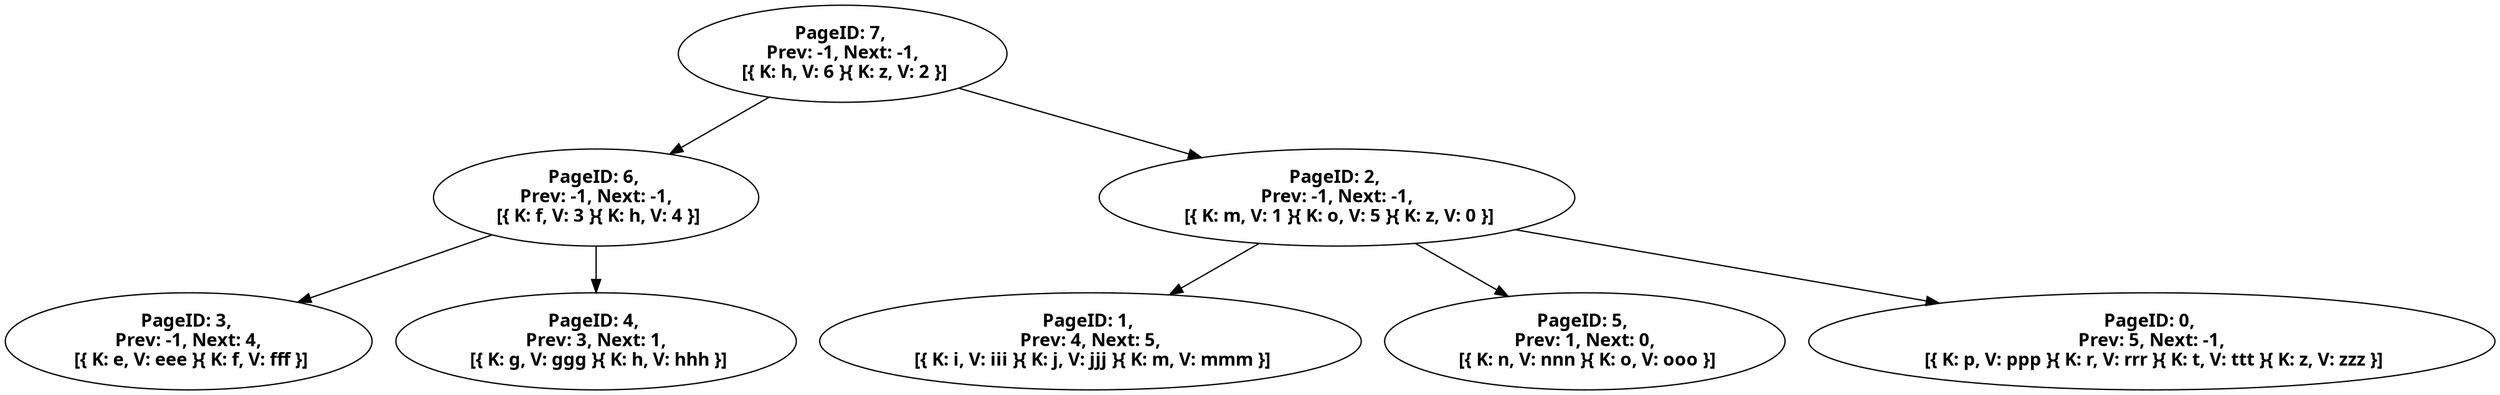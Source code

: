 digraph "" {
		graph [fontname = "Ricty Bold"];
    	node [fontname = "Ricty Bold", label="\N"];
    	edge [fontname = "Ricty Bold"];	"PageID: 7, 
 Prev: -1, Next: -1, 
 [{ K: h, V: 6 }{ K: z, V: 2 }]" -> "PageID: 6, 
 Prev: -1, Next: -1, 
 [{ K: f, V: 3 }{ K: h, V: 4 }]"	[ label = "" ];
	"PageID: 7, 
 Prev: -1, Next: -1, 
 [{ K: h, V: 6 }{ K: z, V: 2 }]" -> "PageID: 2, 
 Prev: -1, Next: -1, 
 [{ K: m, V: 1 }{ K: o, V: 5 }{ K: z, V: 0 }]"	[ label = "" ];
	"PageID: 6, 
 Prev: -1, Next: -1, 
 [{ K: f, V: 3 }{ K: h, V: 4 }]" -> "PageID: 3, 
 Prev: -1, Next: 4, 
 [{ K: e, V: eee }{ K: f, V: fff }]"	[ label = "" ];
	"PageID: 6, 
 Prev: -1, Next: -1, 
 [{ K: f, V: 3 }{ K: h, V: 4 }]" -> "PageID: 4, 
 Prev: 3, Next: 1, 
 [{ K: g, V: ggg }{ K: h, V: hhh }]"	[ label = "" ];
	"PageID: 2, 
 Prev: -1, Next: -1, 
 [{ K: m, V: 1 }{ K: o, V: 5 }{ K: z, V: 0 }]" -> "PageID: 1, 
 Prev: 4, Next: 5, 
 [{ K: i, V: iii }{ K: j, V: jjj }{ K: m, V: mmm }]"	[ label = "" ];
	"PageID: 2, 
 Prev: -1, Next: -1, 
 [{ K: m, V: 1 }{ K: o, V: 5 }{ K: z, V: 0 }]" -> "PageID: 5, 
 Prev: 1, Next: 0, 
 [{ K: n, V: nnn }{ K: o, V: ooo }]"	[ label = "" ];
	"PageID: 2, 
 Prev: -1, Next: -1, 
 [{ K: m, V: 1 }{ K: o, V: 5 }{ K: z, V: 0 }]" -> "PageID: 0, 
 Prev: 5, Next: -1, 
 [{ K: p, V: ppp }{ K: r, V: rrr }{ K: t, V: ttt }{ K: z, V: zzz }]"	[ label = "" ];
}
